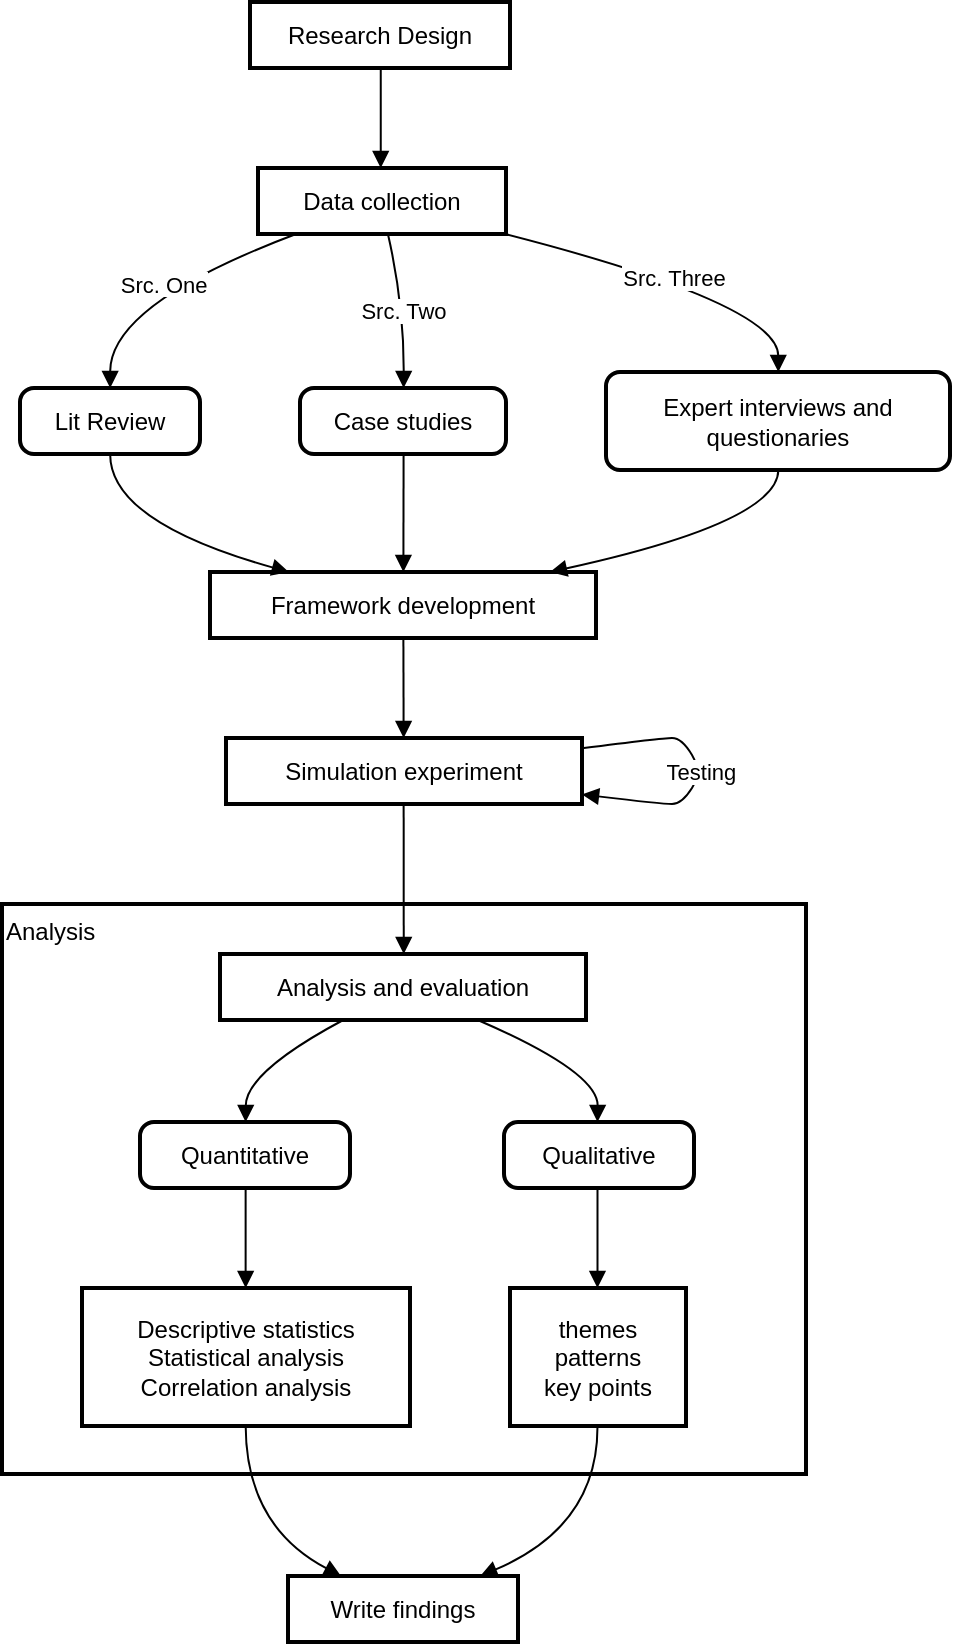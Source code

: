 <mxfile version="24.4.0" type="github">
  <diagram name="Page-1" id="Pf864h5xjOZU2UvLruNv">
    <mxGraphModel dx="1050" dy="564" grid="1" gridSize="10" guides="1" tooltips="1" connect="1" arrows="1" fold="1" page="1" pageScale="1" pageWidth="850" pageHeight="1100" math="0" shadow="0">
      <root>
        <mxCell id="0" />
        <mxCell id="1" parent="0" />
        <mxCell id="qo5efpYdj4C3EetAu_-y-31" value="Analysis" style="whiteSpace=wrap;strokeWidth=2;verticalAlign=top;align=left;" vertex="1" parent="1">
          <mxGeometry x="120" y="541" width="402" height="285" as="geometry" />
        </mxCell>
        <mxCell id="qo5efpYdj4C3EetAu_-y-32" value="Qualitative" style="rounded=1;absoluteArcSize=1;arcSize=14;whiteSpace=wrap;strokeWidth=2;" vertex="1" parent="1">
          <mxGeometry x="371" y="650" width="95" height="33" as="geometry" />
        </mxCell>
        <mxCell id="qo5efpYdj4C3EetAu_-y-33" value="Analysis and evaluation" style="whiteSpace=wrap;strokeWidth=2;" vertex="1" parent="1">
          <mxGeometry x="229" y="566" width="183" height="33" as="geometry" />
        </mxCell>
        <mxCell id="qo5efpYdj4C3EetAu_-y-34" value="Quantitative" style="rounded=1;absoluteArcSize=1;arcSize=14;whiteSpace=wrap;strokeWidth=2;" vertex="1" parent="1">
          <mxGeometry x="189" y="650" width="105" height="33" as="geometry" />
        </mxCell>
        <mxCell id="qo5efpYdj4C3EetAu_-y-35" value="Descriptive statistics&#xa;            Statistical analysis&#xa;            Correlation analysis" style="whiteSpace=wrap;strokeWidth=2;" vertex="1" parent="1">
          <mxGeometry x="160" y="733" width="164" height="69" as="geometry" />
        </mxCell>
        <mxCell id="qo5efpYdj4C3EetAu_-y-36" value="themes&#xa;            patterns&#xa;            key points" style="whiteSpace=wrap;strokeWidth=2;" vertex="1" parent="1">
          <mxGeometry x="374" y="733" width="88" height="69" as="geometry" />
        </mxCell>
        <mxCell id="qo5efpYdj4C3EetAu_-y-37" value="Research Design" style="whiteSpace=wrap;strokeWidth=2;" vertex="1" parent="1">
          <mxGeometry x="244" y="90" width="130" height="33" as="geometry" />
        </mxCell>
        <mxCell id="qo5efpYdj4C3EetAu_-y-38" value="Data collection" style="whiteSpace=wrap;strokeWidth=2;" vertex="1" parent="1">
          <mxGeometry x="248" y="173" width="124" height="33" as="geometry" />
        </mxCell>
        <mxCell id="qo5efpYdj4C3EetAu_-y-39" value="Lit Review" style="rounded=1;absoluteArcSize=1;arcSize=14;whiteSpace=wrap;strokeWidth=2;" vertex="1" parent="1">
          <mxGeometry x="129" y="283" width="90" height="33" as="geometry" />
        </mxCell>
        <mxCell id="qo5efpYdj4C3EetAu_-y-40" value="Case studies" style="rounded=1;absoluteArcSize=1;arcSize=14;whiteSpace=wrap;strokeWidth=2;" vertex="1" parent="1">
          <mxGeometry x="269" y="283" width="103" height="33" as="geometry" />
        </mxCell>
        <mxCell id="qo5efpYdj4C3EetAu_-y-41" value="Expert interviews and &#xa; questionaries" style="rounded=1;absoluteArcSize=1;arcSize=14;whiteSpace=wrap;strokeWidth=2;" vertex="1" parent="1">
          <mxGeometry x="422" y="275" width="172" height="49" as="geometry" />
        </mxCell>
        <mxCell id="qo5efpYdj4C3EetAu_-y-42" value="Framework development" style="whiteSpace=wrap;strokeWidth=2;" vertex="1" parent="1">
          <mxGeometry x="224" y="375" width="193" height="33" as="geometry" />
        </mxCell>
        <mxCell id="qo5efpYdj4C3EetAu_-y-43" value="Simulation experiment" style="whiteSpace=wrap;strokeWidth=2;" vertex="1" parent="1">
          <mxGeometry x="232" y="458" width="178" height="33" as="geometry" />
        </mxCell>
        <mxCell id="qo5efpYdj4C3EetAu_-y-44" value="Write findings" style="whiteSpace=wrap;strokeWidth=2;" vertex="1" parent="1">
          <mxGeometry x="263" y="877" width="115" height="33" as="geometry" />
        </mxCell>
        <mxCell id="qo5efpYdj4C3EetAu_-y-45" value="" style="curved=1;startArrow=none;endArrow=block;exitX=0.503;exitY=1.012;entryX=0.495;entryY=0.012;rounded=0;" edge="1" parent="1" source="qo5efpYdj4C3EetAu_-y-37" target="qo5efpYdj4C3EetAu_-y-38">
          <mxGeometry relative="1" as="geometry">
            <Array as="points" />
          </mxGeometry>
        </mxCell>
        <mxCell id="qo5efpYdj4C3EetAu_-y-46" value="Src. One" style="curved=1;startArrow=none;endArrow=block;exitX=0.137;exitY=1.024;entryX=0.501;entryY=0.006;rounded=0;" edge="1" parent="1" source="qo5efpYdj4C3EetAu_-y-38" target="qo5efpYdj4C3EetAu_-y-39">
          <mxGeometry relative="1" as="geometry">
            <Array as="points">
              <mxPoint x="174" y="241" />
            </Array>
          </mxGeometry>
        </mxCell>
        <mxCell id="qo5efpYdj4C3EetAu_-y-47" value="Src. Two" style="curved=1;startArrow=none;endArrow=block;exitX=0.525;exitY=1.024;entryX=0.503;entryY=0.006;rounded=0;" edge="1" parent="1" source="qo5efpYdj4C3EetAu_-y-38" target="qo5efpYdj4C3EetAu_-y-40">
          <mxGeometry relative="1" as="geometry">
            <Array as="points">
              <mxPoint x="321" y="241" />
            </Array>
          </mxGeometry>
        </mxCell>
        <mxCell id="qo5efpYdj4C3EetAu_-y-48" value="Src. Three" style="curved=1;startArrow=none;endArrow=block;exitX=0.994;exitY=0.998;entryX=0.501;entryY=0.004;rounded=0;" edge="1" parent="1" source="qo5efpYdj4C3EetAu_-y-38" target="qo5efpYdj4C3EetAu_-y-41">
          <mxGeometry relative="1" as="geometry">
            <Array as="points">
              <mxPoint x="508" y="241" />
            </Array>
          </mxGeometry>
        </mxCell>
        <mxCell id="qo5efpYdj4C3EetAu_-y-49" value="" style="curved=1;startArrow=none;endArrow=block;exitX=0.501;exitY=1.018;entryX=0.197;entryY=-0.012;rounded=0;" edge="1" parent="1" source="qo5efpYdj4C3EetAu_-y-39" target="qo5efpYdj4C3EetAu_-y-42">
          <mxGeometry relative="1" as="geometry">
            <Array as="points">
              <mxPoint x="174" y="350" />
            </Array>
          </mxGeometry>
        </mxCell>
        <mxCell id="qo5efpYdj4C3EetAu_-y-50" value="" style="curved=1;startArrow=none;endArrow=block;exitX=0.503;exitY=1.018;entryX=0.501;entryY=-0.012;rounded=0;" edge="1" parent="1" source="qo5efpYdj4C3EetAu_-y-40" target="qo5efpYdj4C3EetAu_-y-42">
          <mxGeometry relative="1" as="geometry">
            <Array as="points" />
          </mxGeometry>
        </mxCell>
        <mxCell id="qo5efpYdj4C3EetAu_-y-51" value="" style="curved=1;startArrow=none;endArrow=block;exitX=0.501;exitY=1.012;entryX=0.89;entryY=-0.012;rounded=0;" edge="1" parent="1" source="qo5efpYdj4C3EetAu_-y-41" target="qo5efpYdj4C3EetAu_-y-42">
          <mxGeometry relative="1" as="geometry">
            <Array as="points">
              <mxPoint x="508" y="350" />
            </Array>
          </mxGeometry>
        </mxCell>
        <mxCell id="qo5efpYdj4C3EetAu_-y-52" value="" style="curved=1;startArrow=none;endArrow=block;exitX=0.501;exitY=1.0;entryX=0.499;entryY=1.734e-7;rounded=0;" edge="1" parent="1" source="qo5efpYdj4C3EetAu_-y-42" target="qo5efpYdj4C3EetAu_-y-43">
          <mxGeometry relative="1" as="geometry">
            <Array as="points" />
          </mxGeometry>
        </mxCell>
        <mxCell id="qo5efpYdj4C3EetAu_-y-53" value="Testing" style="curved=1;startArrow=none;endArrow=block;exitX=0.998;exitY=0.158;entryX=0.998;entryY=0.854;rounded=0;" edge="1" parent="1" source="qo5efpYdj4C3EetAu_-y-43" target="qo5efpYdj4C3EetAu_-y-43">
          <mxGeometry relative="1" as="geometry">
            <Array as="points">
              <mxPoint x="450" y="458" />
              <mxPoint x="460" y="458" />
              <mxPoint x="470" y="475" />
              <mxPoint x="460" y="491" />
              <mxPoint x="450" y="491" />
            </Array>
          </mxGeometry>
        </mxCell>
        <mxCell id="qo5efpYdj4C3EetAu_-y-54" value="" style="curved=1;startArrow=none;endArrow=block;exitX=0.499;exitY=1.012;entryX=0.502;entryY=0.012;rounded=0;" edge="1" parent="1" source="qo5efpYdj4C3EetAu_-y-43" target="qo5efpYdj4C3EetAu_-y-33">
          <mxGeometry relative="1" as="geometry">
            <Array as="points" />
          </mxGeometry>
        </mxCell>
        <mxCell id="qo5efpYdj4C3EetAu_-y-55" value="" style="curved=1;startArrow=none;endArrow=block;exitX=0.714;exitY=1.024;entryX=0.492;entryY=-0.006;rounded=0;" edge="1" parent="1" source="qo5efpYdj4C3EetAu_-y-33" target="qo5efpYdj4C3EetAu_-y-32">
          <mxGeometry relative="1" as="geometry">
            <Array as="points">
              <mxPoint x="418" y="625" />
            </Array>
          </mxGeometry>
        </mxCell>
        <mxCell id="qo5efpYdj4C3EetAu_-y-56" value="" style="curved=1;startArrow=none;endArrow=block;exitX=0.329;exitY=1.024;entryX=0.503;entryY=-0.006;rounded=0;" edge="1" parent="1" source="qo5efpYdj4C3EetAu_-y-33" target="qo5efpYdj4C3EetAu_-y-34">
          <mxGeometry relative="1" as="geometry">
            <Array as="points">
              <mxPoint x="242" y="625" />
            </Array>
          </mxGeometry>
        </mxCell>
        <mxCell id="qo5efpYdj4C3EetAu_-y-57" value="" style="curved=1;startArrow=none;endArrow=block;exitX=0.503;exitY=1.006;entryX=0.499;entryY=0.003;rounded=0;" edge="1" parent="1" source="qo5efpYdj4C3EetAu_-y-34" target="qo5efpYdj4C3EetAu_-y-35">
          <mxGeometry relative="1" as="geometry">
            <Array as="points" />
          </mxGeometry>
        </mxCell>
        <mxCell id="qo5efpYdj4C3EetAu_-y-58" value="" style="curved=1;startArrow=none;endArrow=block;exitX=0.492;exitY=1.006;entryX=0.497;entryY=0.003;rounded=0;" edge="1" parent="1" source="qo5efpYdj4C3EetAu_-y-32" target="qo5efpYdj4C3EetAu_-y-36">
          <mxGeometry relative="1" as="geometry">
            <Array as="points" />
          </mxGeometry>
        </mxCell>
        <mxCell id="qo5efpYdj4C3EetAu_-y-59" value="" style="curved=1;startArrow=none;endArrow=block;exitX=0.499;exitY=0.997;entryX=0.227;entryY=-0.006;rounded=0;" edge="1" parent="1" source="qo5efpYdj4C3EetAu_-y-35" target="qo5efpYdj4C3EetAu_-y-44">
          <mxGeometry relative="1" as="geometry">
            <Array as="points">
              <mxPoint x="242" y="852" />
            </Array>
          </mxGeometry>
        </mxCell>
        <mxCell id="qo5efpYdj4C3EetAu_-y-60" value="" style="curved=1;startArrow=none;endArrow=block;exitX=0.497;exitY=0.997;entryX=0.84;entryY=-0.006;rounded=0;" edge="1" parent="1" source="qo5efpYdj4C3EetAu_-y-36" target="qo5efpYdj4C3EetAu_-y-44">
          <mxGeometry relative="1" as="geometry">
            <Array as="points">
              <mxPoint x="418" y="852" />
            </Array>
          </mxGeometry>
        </mxCell>
      </root>
    </mxGraphModel>
  </diagram>
</mxfile>
